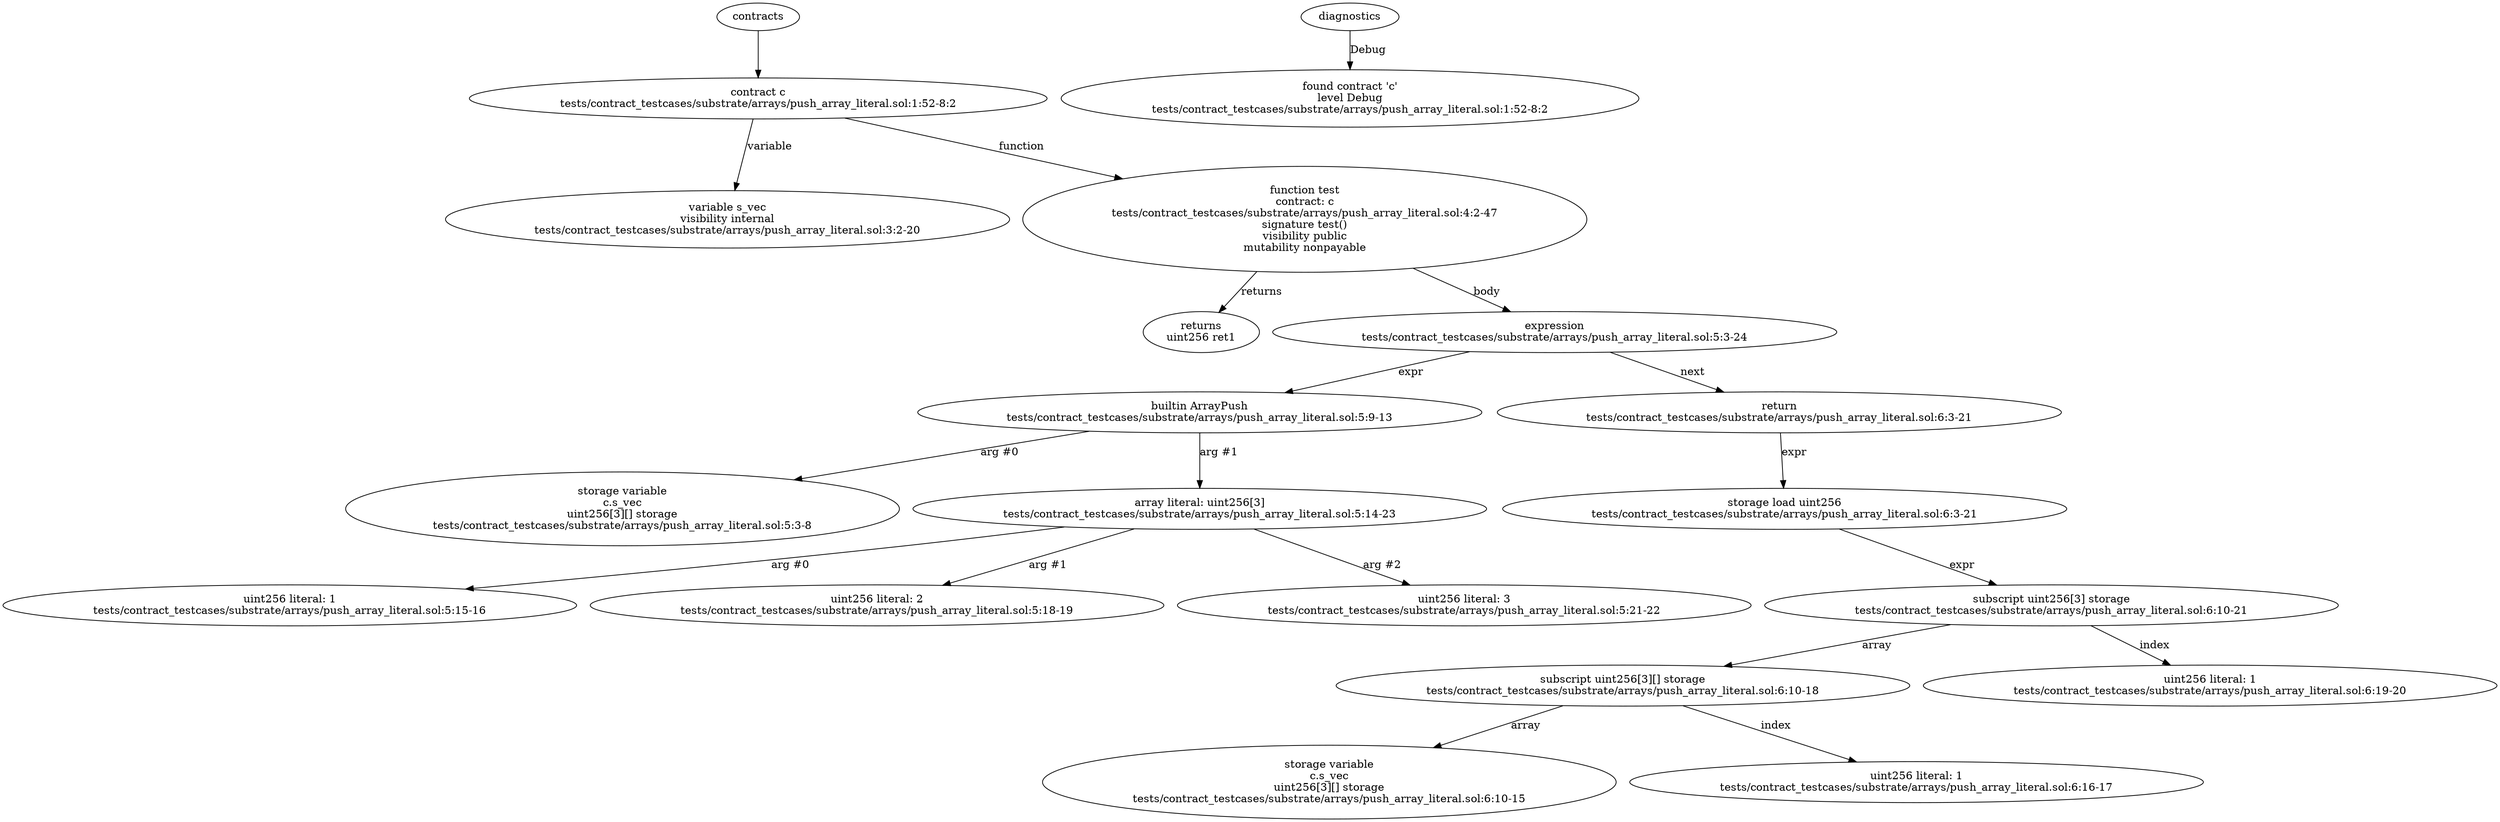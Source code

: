 strict digraph "tests/contract_testcases/substrate/arrays/push_array_literal.sol" {
	contract [label="contract c\ntests/contract_testcases/substrate/arrays/push_array_literal.sol:1:52-8:2"]
	var [label="variable s_vec\nvisibility internal\ntests/contract_testcases/substrate/arrays/push_array_literal.sol:3:2-20"]
	test [label="function test\ncontract: c\ntests/contract_testcases/substrate/arrays/push_array_literal.sol:4:2-47\nsignature test()\nvisibility public\nmutability nonpayable"]
	returns [label="returns\nuint256 ret1"]
	expr [label="expression\ntests/contract_testcases/substrate/arrays/push_array_literal.sol:5:3-24"]
	builtins [label="builtin ArrayPush\ntests/contract_testcases/substrate/arrays/push_array_literal.sol:5:9-13"]
	storage_var [label="storage variable\nc.s_vec\nuint256[3][] storage\ntests/contract_testcases/substrate/arrays/push_array_literal.sol:5:3-8"]
	array_literal [label="array literal: uint256[3]\ntests/contract_testcases/substrate/arrays/push_array_literal.sol:5:14-23"]
	number_literal [label="uint256 literal: 1\ntests/contract_testcases/substrate/arrays/push_array_literal.sol:5:15-16"]
	number_literal_10 [label="uint256 literal: 2\ntests/contract_testcases/substrate/arrays/push_array_literal.sol:5:18-19"]
	number_literal_11 [label="uint256 literal: 3\ntests/contract_testcases/substrate/arrays/push_array_literal.sol:5:21-22"]
	return [label="return\ntests/contract_testcases/substrate/arrays/push_array_literal.sol:6:3-21"]
	storage_load [label="storage load uint256\ntests/contract_testcases/substrate/arrays/push_array_literal.sol:6:3-21"]
	subscript [label="subscript uint256[3] storage\ntests/contract_testcases/substrate/arrays/push_array_literal.sol:6:10-21"]
	subscript_15 [label="subscript uint256[3][] storage\ntests/contract_testcases/substrate/arrays/push_array_literal.sol:6:10-18"]
	storage_var_16 [label="storage variable\nc.s_vec\nuint256[3][] storage\ntests/contract_testcases/substrate/arrays/push_array_literal.sol:6:10-15"]
	number_literal_17 [label="uint256 literal: 1\ntests/contract_testcases/substrate/arrays/push_array_literal.sol:6:16-17"]
	number_literal_18 [label="uint256 literal: 1\ntests/contract_testcases/substrate/arrays/push_array_literal.sol:6:19-20"]
	diagnostic [label="found contract 'c'\nlevel Debug\ntests/contract_testcases/substrate/arrays/push_array_literal.sol:1:52-8:2"]
	contracts -> contract
	contract -> var [label="variable"]
	contract -> test [label="function"]
	test -> returns [label="returns"]
	test -> expr [label="body"]
	expr -> builtins [label="expr"]
	builtins -> storage_var [label="arg #0"]
	builtins -> array_literal [label="arg #1"]
	array_literal -> number_literal [label="arg #0"]
	array_literal -> number_literal_10 [label="arg #1"]
	array_literal -> number_literal_11 [label="arg #2"]
	expr -> return [label="next"]
	return -> storage_load [label="expr"]
	storage_load -> subscript [label="expr"]
	subscript -> subscript_15 [label="array"]
	subscript_15 -> storage_var_16 [label="array"]
	subscript_15 -> number_literal_17 [label="index"]
	subscript -> number_literal_18 [label="index"]
	diagnostics -> diagnostic [label="Debug"]
}
